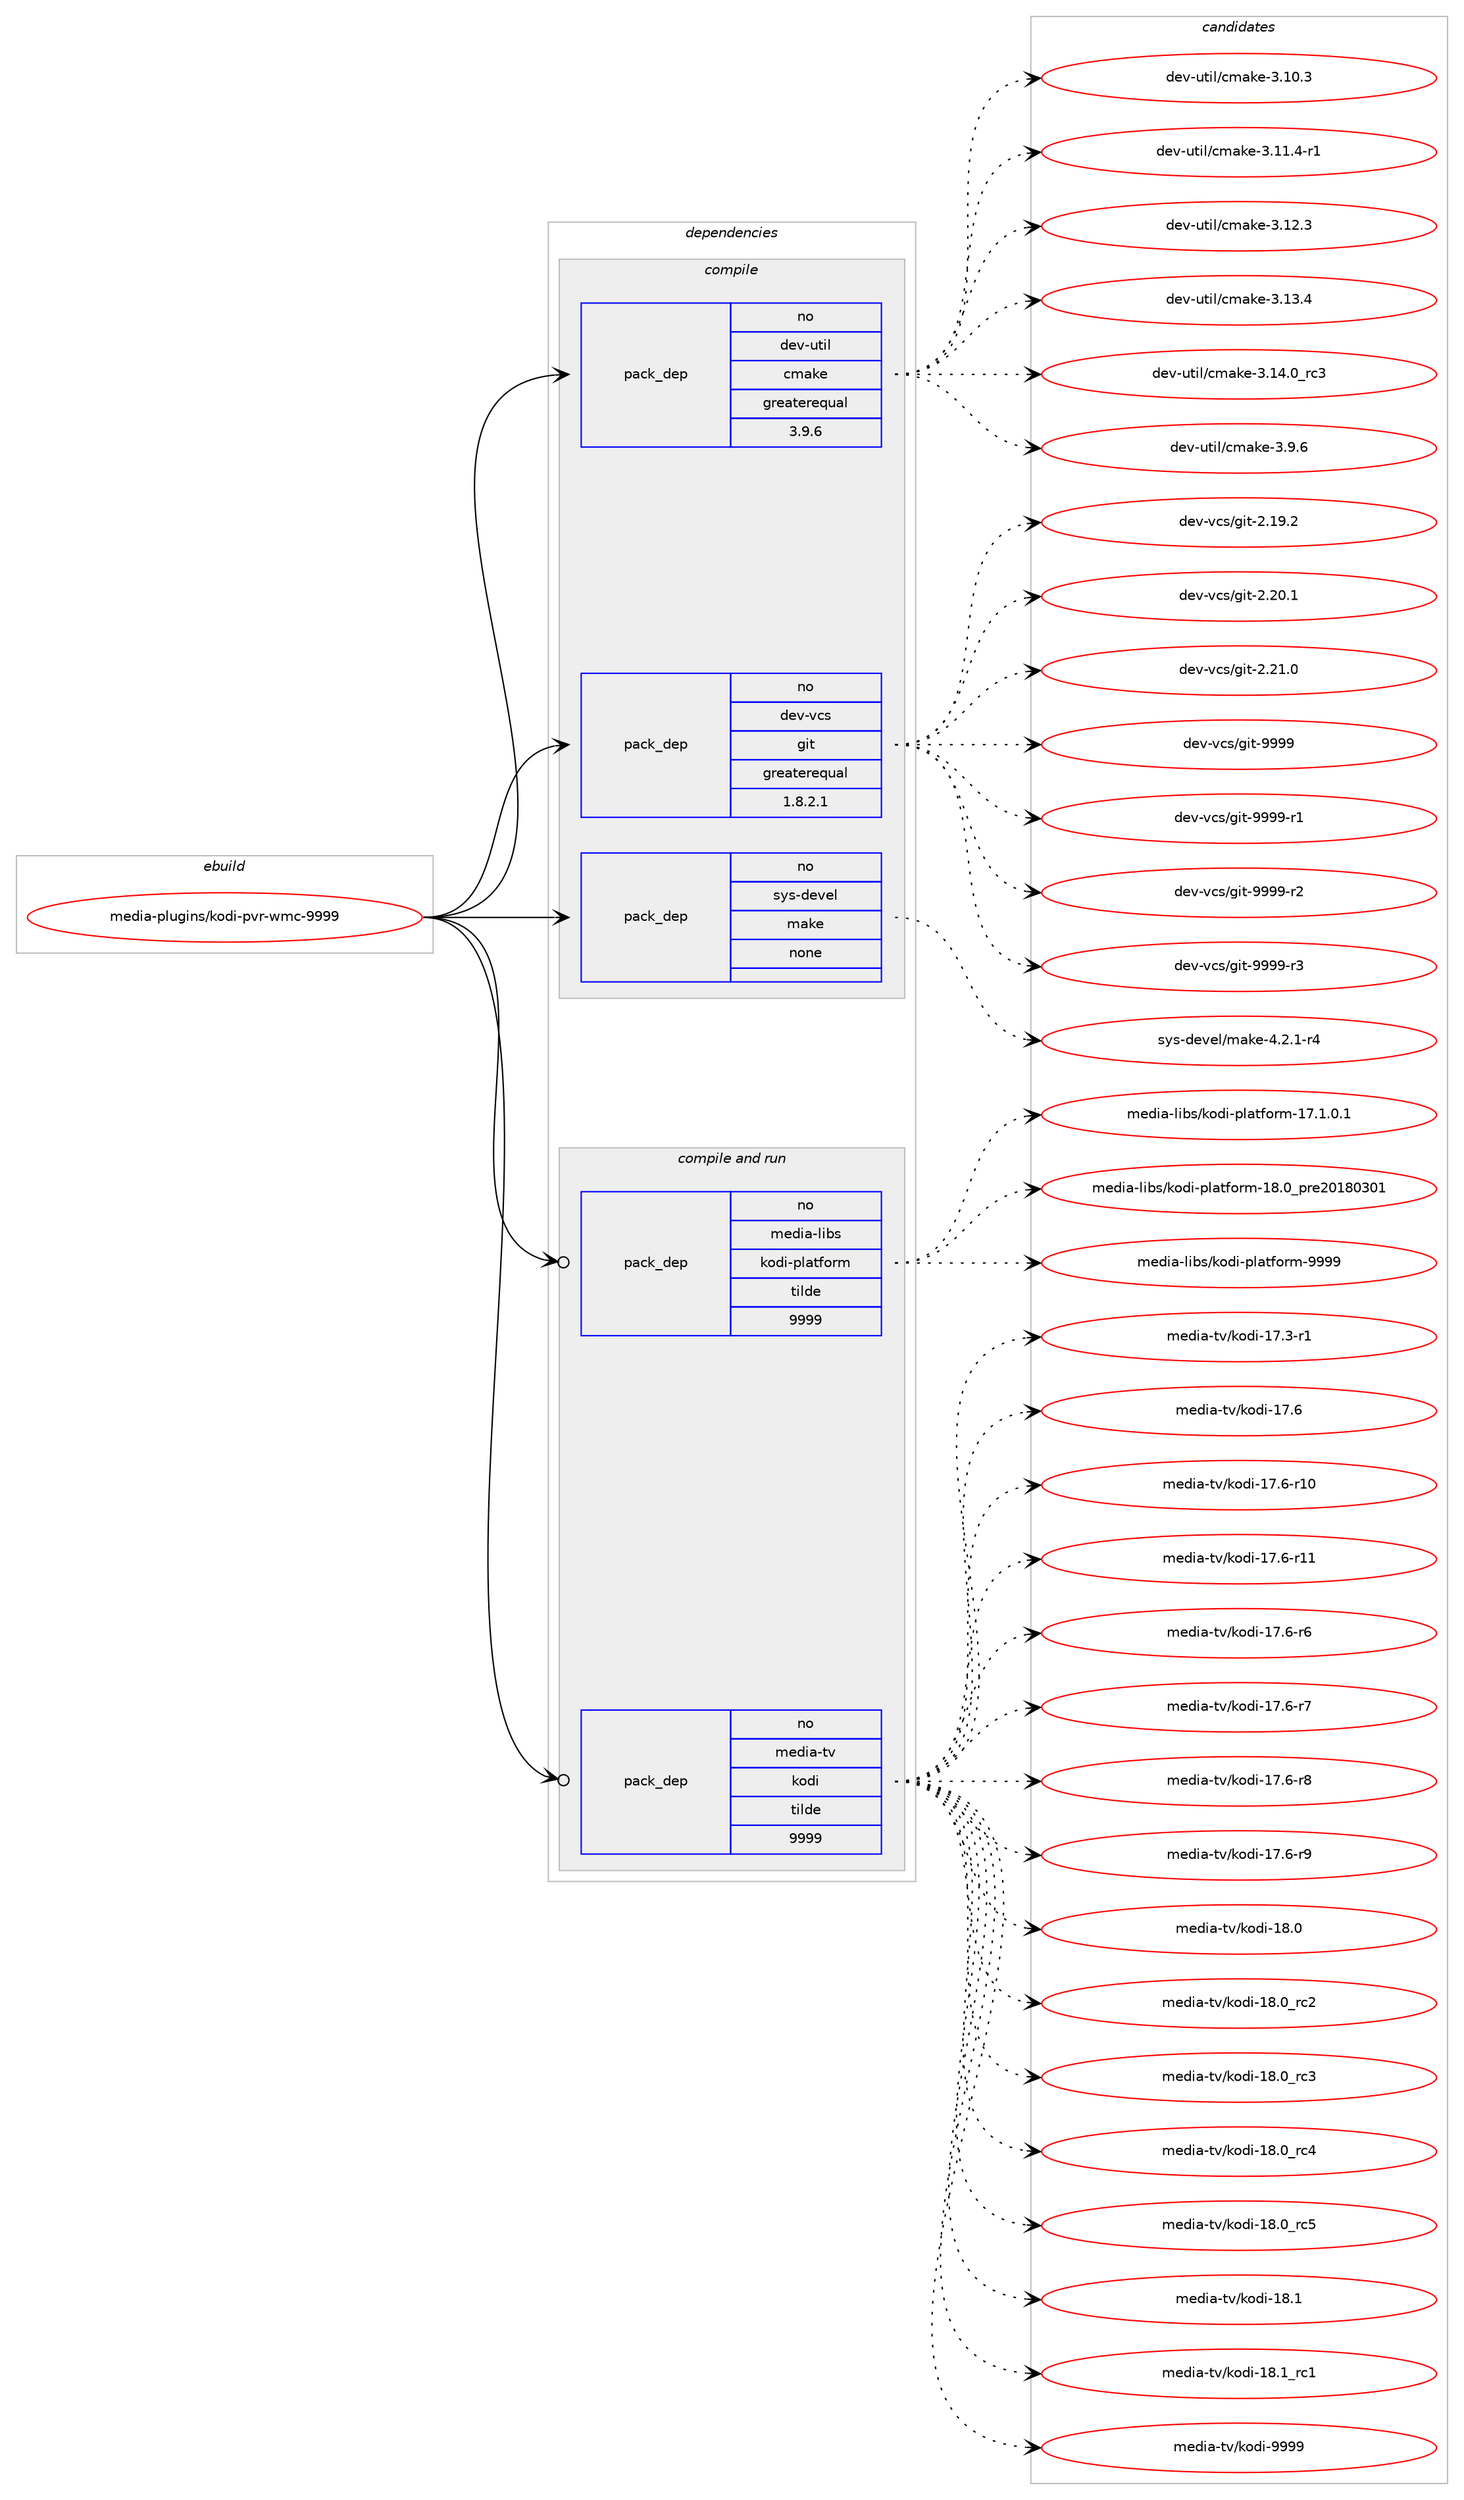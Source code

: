 digraph prolog {

# *************
# Graph options
# *************

newrank=true;
concentrate=true;
compound=true;
graph [rankdir=LR,fontname=Helvetica,fontsize=10,ranksep=1.5];#, ranksep=2.5, nodesep=0.2];
edge  [arrowhead=vee];
node  [fontname=Helvetica,fontsize=10];

# **********
# The ebuild
# **********

subgraph cluster_leftcol {
color=gray;
rank=same;
label=<<i>ebuild</i>>;
id [label="media-plugins/kodi-pvr-wmc-9999", color=red, width=4, href="../media-plugins/kodi-pvr-wmc-9999.svg"];
}

# ****************
# The dependencies
# ****************

subgraph cluster_midcol {
color=gray;
label=<<i>dependencies</i>>;
subgraph cluster_compile {
fillcolor="#eeeeee";
style=filled;
label=<<i>compile</i>>;
subgraph pack1159262 {
dependency1621890 [label=<<TABLE BORDER="0" CELLBORDER="1" CELLSPACING="0" CELLPADDING="4" WIDTH="220"><TR><TD ROWSPAN="6" CELLPADDING="30">pack_dep</TD></TR><TR><TD WIDTH="110">no</TD></TR><TR><TD>dev-util</TD></TR><TR><TD>cmake</TD></TR><TR><TD>greaterequal</TD></TR><TR><TD>3.9.6</TD></TR></TABLE>>, shape=none, color=blue];
}
id:e -> dependency1621890:w [weight=20,style="solid",arrowhead="vee"];
subgraph pack1159263 {
dependency1621891 [label=<<TABLE BORDER="0" CELLBORDER="1" CELLSPACING="0" CELLPADDING="4" WIDTH="220"><TR><TD ROWSPAN="6" CELLPADDING="30">pack_dep</TD></TR><TR><TD WIDTH="110">no</TD></TR><TR><TD>dev-vcs</TD></TR><TR><TD>git</TD></TR><TR><TD>greaterequal</TD></TR><TR><TD>1.8.2.1</TD></TR></TABLE>>, shape=none, color=blue];
}
id:e -> dependency1621891:w [weight=20,style="solid",arrowhead="vee"];
subgraph pack1159264 {
dependency1621892 [label=<<TABLE BORDER="0" CELLBORDER="1" CELLSPACING="0" CELLPADDING="4" WIDTH="220"><TR><TD ROWSPAN="6" CELLPADDING="30">pack_dep</TD></TR><TR><TD WIDTH="110">no</TD></TR><TR><TD>sys-devel</TD></TR><TR><TD>make</TD></TR><TR><TD>none</TD></TR><TR><TD></TD></TR></TABLE>>, shape=none, color=blue];
}
id:e -> dependency1621892:w [weight=20,style="solid",arrowhead="vee"];
}
subgraph cluster_compileandrun {
fillcolor="#eeeeee";
style=filled;
label=<<i>compile and run</i>>;
subgraph pack1159265 {
dependency1621893 [label=<<TABLE BORDER="0" CELLBORDER="1" CELLSPACING="0" CELLPADDING="4" WIDTH="220"><TR><TD ROWSPAN="6" CELLPADDING="30">pack_dep</TD></TR><TR><TD WIDTH="110">no</TD></TR><TR><TD>media-libs</TD></TR><TR><TD>kodi-platform</TD></TR><TR><TD>tilde</TD></TR><TR><TD>9999</TD></TR></TABLE>>, shape=none, color=blue];
}
id:e -> dependency1621893:w [weight=20,style="solid",arrowhead="odotvee"];
subgraph pack1159266 {
dependency1621894 [label=<<TABLE BORDER="0" CELLBORDER="1" CELLSPACING="0" CELLPADDING="4" WIDTH="220"><TR><TD ROWSPAN="6" CELLPADDING="30">pack_dep</TD></TR><TR><TD WIDTH="110">no</TD></TR><TR><TD>media-tv</TD></TR><TR><TD>kodi</TD></TR><TR><TD>tilde</TD></TR><TR><TD>9999</TD></TR></TABLE>>, shape=none, color=blue];
}
id:e -> dependency1621894:w [weight=20,style="solid",arrowhead="odotvee"];
}
subgraph cluster_run {
fillcolor="#eeeeee";
style=filled;
label=<<i>run</i>>;
}
}

# **************
# The candidates
# **************

subgraph cluster_choices {
rank=same;
color=gray;
label=<<i>candidates</i>>;

subgraph choice1159262 {
color=black;
nodesep=1;
choice1001011184511711610510847991099710710145514649484651 [label="dev-util/cmake-3.10.3", color=red, width=4,href="../dev-util/cmake-3.10.3.svg"];
choice10010111845117116105108479910997107101455146494946524511449 [label="dev-util/cmake-3.11.4-r1", color=red, width=4,href="../dev-util/cmake-3.11.4-r1.svg"];
choice1001011184511711610510847991099710710145514649504651 [label="dev-util/cmake-3.12.3", color=red, width=4,href="../dev-util/cmake-3.12.3.svg"];
choice1001011184511711610510847991099710710145514649514652 [label="dev-util/cmake-3.13.4", color=red, width=4,href="../dev-util/cmake-3.13.4.svg"];
choice1001011184511711610510847991099710710145514649524648951149951 [label="dev-util/cmake-3.14.0_rc3", color=red, width=4,href="../dev-util/cmake-3.14.0_rc3.svg"];
choice10010111845117116105108479910997107101455146574654 [label="dev-util/cmake-3.9.6", color=red, width=4,href="../dev-util/cmake-3.9.6.svg"];
dependency1621890:e -> choice1001011184511711610510847991099710710145514649484651:w [style=dotted,weight="100"];
dependency1621890:e -> choice10010111845117116105108479910997107101455146494946524511449:w [style=dotted,weight="100"];
dependency1621890:e -> choice1001011184511711610510847991099710710145514649504651:w [style=dotted,weight="100"];
dependency1621890:e -> choice1001011184511711610510847991099710710145514649514652:w [style=dotted,weight="100"];
dependency1621890:e -> choice1001011184511711610510847991099710710145514649524648951149951:w [style=dotted,weight="100"];
dependency1621890:e -> choice10010111845117116105108479910997107101455146574654:w [style=dotted,weight="100"];
}
subgraph choice1159263 {
color=black;
nodesep=1;
choice10010111845118991154710310511645504649574650 [label="dev-vcs/git-2.19.2", color=red, width=4,href="../dev-vcs/git-2.19.2.svg"];
choice10010111845118991154710310511645504650484649 [label="dev-vcs/git-2.20.1", color=red, width=4,href="../dev-vcs/git-2.20.1.svg"];
choice10010111845118991154710310511645504650494648 [label="dev-vcs/git-2.21.0", color=red, width=4,href="../dev-vcs/git-2.21.0.svg"];
choice1001011184511899115471031051164557575757 [label="dev-vcs/git-9999", color=red, width=4,href="../dev-vcs/git-9999.svg"];
choice10010111845118991154710310511645575757574511449 [label="dev-vcs/git-9999-r1", color=red, width=4,href="../dev-vcs/git-9999-r1.svg"];
choice10010111845118991154710310511645575757574511450 [label="dev-vcs/git-9999-r2", color=red, width=4,href="../dev-vcs/git-9999-r2.svg"];
choice10010111845118991154710310511645575757574511451 [label="dev-vcs/git-9999-r3", color=red, width=4,href="../dev-vcs/git-9999-r3.svg"];
dependency1621891:e -> choice10010111845118991154710310511645504649574650:w [style=dotted,weight="100"];
dependency1621891:e -> choice10010111845118991154710310511645504650484649:w [style=dotted,weight="100"];
dependency1621891:e -> choice10010111845118991154710310511645504650494648:w [style=dotted,weight="100"];
dependency1621891:e -> choice1001011184511899115471031051164557575757:w [style=dotted,weight="100"];
dependency1621891:e -> choice10010111845118991154710310511645575757574511449:w [style=dotted,weight="100"];
dependency1621891:e -> choice10010111845118991154710310511645575757574511450:w [style=dotted,weight="100"];
dependency1621891:e -> choice10010111845118991154710310511645575757574511451:w [style=dotted,weight="100"];
}
subgraph choice1159264 {
color=black;
nodesep=1;
choice1151211154510010111810110847109971071014552465046494511452 [label="sys-devel/make-4.2.1-r4", color=red, width=4,href="../sys-devel/make-4.2.1-r4.svg"];
dependency1621892:e -> choice1151211154510010111810110847109971071014552465046494511452:w [style=dotted,weight="100"];
}
subgraph choice1159265 {
color=black;
nodesep=1;
choice109101100105974510810598115471071111001054511210897116102111114109454955464946484649 [label="media-libs/kodi-platform-17.1.0.1", color=red, width=4,href="../media-libs/kodi-platform-17.1.0.1.svg"];
choice1091011001059745108105981154710711110010545112108971161021111141094549564648951121141015048495648514849 [label="media-libs/kodi-platform-18.0_pre20180301", color=red, width=4,href="../media-libs/kodi-platform-18.0_pre20180301.svg"];
choice1091011001059745108105981154710711110010545112108971161021111141094557575757 [label="media-libs/kodi-platform-9999", color=red, width=4,href="../media-libs/kodi-platform-9999.svg"];
dependency1621893:e -> choice109101100105974510810598115471071111001054511210897116102111114109454955464946484649:w [style=dotted,weight="100"];
dependency1621893:e -> choice1091011001059745108105981154710711110010545112108971161021111141094549564648951121141015048495648514849:w [style=dotted,weight="100"];
dependency1621893:e -> choice1091011001059745108105981154710711110010545112108971161021111141094557575757:w [style=dotted,weight="100"];
}
subgraph choice1159266 {
color=black;
nodesep=1;
choice10910110010597451161184710711110010545495546514511449 [label="media-tv/kodi-17.3-r1", color=red, width=4,href="../media-tv/kodi-17.3-r1.svg"];
choice1091011001059745116118471071111001054549554654 [label="media-tv/kodi-17.6", color=red, width=4,href="../media-tv/kodi-17.6.svg"];
choice1091011001059745116118471071111001054549554654451144948 [label="media-tv/kodi-17.6-r10", color=red, width=4,href="../media-tv/kodi-17.6-r10.svg"];
choice1091011001059745116118471071111001054549554654451144949 [label="media-tv/kodi-17.6-r11", color=red, width=4,href="../media-tv/kodi-17.6-r11.svg"];
choice10910110010597451161184710711110010545495546544511454 [label="media-tv/kodi-17.6-r6", color=red, width=4,href="../media-tv/kodi-17.6-r6.svg"];
choice10910110010597451161184710711110010545495546544511455 [label="media-tv/kodi-17.6-r7", color=red, width=4,href="../media-tv/kodi-17.6-r7.svg"];
choice10910110010597451161184710711110010545495546544511456 [label="media-tv/kodi-17.6-r8", color=red, width=4,href="../media-tv/kodi-17.6-r8.svg"];
choice10910110010597451161184710711110010545495546544511457 [label="media-tv/kodi-17.6-r9", color=red, width=4,href="../media-tv/kodi-17.6-r9.svg"];
choice1091011001059745116118471071111001054549564648 [label="media-tv/kodi-18.0", color=red, width=4,href="../media-tv/kodi-18.0.svg"];
choice1091011001059745116118471071111001054549564648951149950 [label="media-tv/kodi-18.0_rc2", color=red, width=4,href="../media-tv/kodi-18.0_rc2.svg"];
choice1091011001059745116118471071111001054549564648951149951 [label="media-tv/kodi-18.0_rc3", color=red, width=4,href="../media-tv/kodi-18.0_rc3.svg"];
choice1091011001059745116118471071111001054549564648951149952 [label="media-tv/kodi-18.0_rc4", color=red, width=4,href="../media-tv/kodi-18.0_rc4.svg"];
choice1091011001059745116118471071111001054549564648951149953 [label="media-tv/kodi-18.0_rc5", color=red, width=4,href="../media-tv/kodi-18.0_rc5.svg"];
choice1091011001059745116118471071111001054549564649 [label="media-tv/kodi-18.1", color=red, width=4,href="../media-tv/kodi-18.1.svg"];
choice1091011001059745116118471071111001054549564649951149949 [label="media-tv/kodi-18.1_rc1", color=red, width=4,href="../media-tv/kodi-18.1_rc1.svg"];
choice1091011001059745116118471071111001054557575757 [label="media-tv/kodi-9999", color=red, width=4,href="../media-tv/kodi-9999.svg"];
dependency1621894:e -> choice10910110010597451161184710711110010545495546514511449:w [style=dotted,weight="100"];
dependency1621894:e -> choice1091011001059745116118471071111001054549554654:w [style=dotted,weight="100"];
dependency1621894:e -> choice1091011001059745116118471071111001054549554654451144948:w [style=dotted,weight="100"];
dependency1621894:e -> choice1091011001059745116118471071111001054549554654451144949:w [style=dotted,weight="100"];
dependency1621894:e -> choice10910110010597451161184710711110010545495546544511454:w [style=dotted,weight="100"];
dependency1621894:e -> choice10910110010597451161184710711110010545495546544511455:w [style=dotted,weight="100"];
dependency1621894:e -> choice10910110010597451161184710711110010545495546544511456:w [style=dotted,weight="100"];
dependency1621894:e -> choice10910110010597451161184710711110010545495546544511457:w [style=dotted,weight="100"];
dependency1621894:e -> choice1091011001059745116118471071111001054549564648:w [style=dotted,weight="100"];
dependency1621894:e -> choice1091011001059745116118471071111001054549564648951149950:w [style=dotted,weight="100"];
dependency1621894:e -> choice1091011001059745116118471071111001054549564648951149951:w [style=dotted,weight="100"];
dependency1621894:e -> choice1091011001059745116118471071111001054549564648951149952:w [style=dotted,weight="100"];
dependency1621894:e -> choice1091011001059745116118471071111001054549564648951149953:w [style=dotted,weight="100"];
dependency1621894:e -> choice1091011001059745116118471071111001054549564649:w [style=dotted,weight="100"];
dependency1621894:e -> choice1091011001059745116118471071111001054549564649951149949:w [style=dotted,weight="100"];
dependency1621894:e -> choice1091011001059745116118471071111001054557575757:w [style=dotted,weight="100"];
}
}

}
